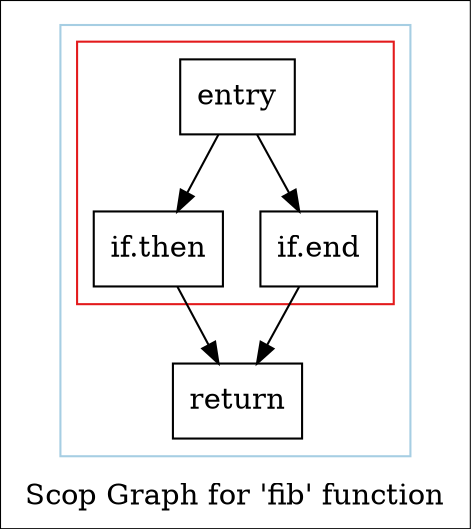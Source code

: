 digraph "Scop Graph for 'fib' function" {
	label="Scop Graph for 'fib' function";

	Node0x1769c20 [shape=record,label="{entry}"];
	Node0x1769c20 -> Node0x1772640;
	Node0x1769c20 -> Node0x1772750;
	Node0x1772640 [shape=record,label="{if.then}"];
	Node0x1772640 -> Node0x17731e0;
	Node0x17731e0 [shape=record,label="{return}"];
	Node0x1772750 [shape=record,label="{if.end}"];
	Node0x1772750 -> Node0x17731e0;
	colorscheme = "paired12"
        subgraph cluster_0x1745800 {
          label = "";
          style = solid;
          color = 1
          subgraph cluster_0x176fdf0 {
            label = "";
            style = solid;
            color = 6
            Node0x1769c20;
            Node0x1772640;
            Node0x1772750;
          }
          Node0x17731e0;
        }
}

